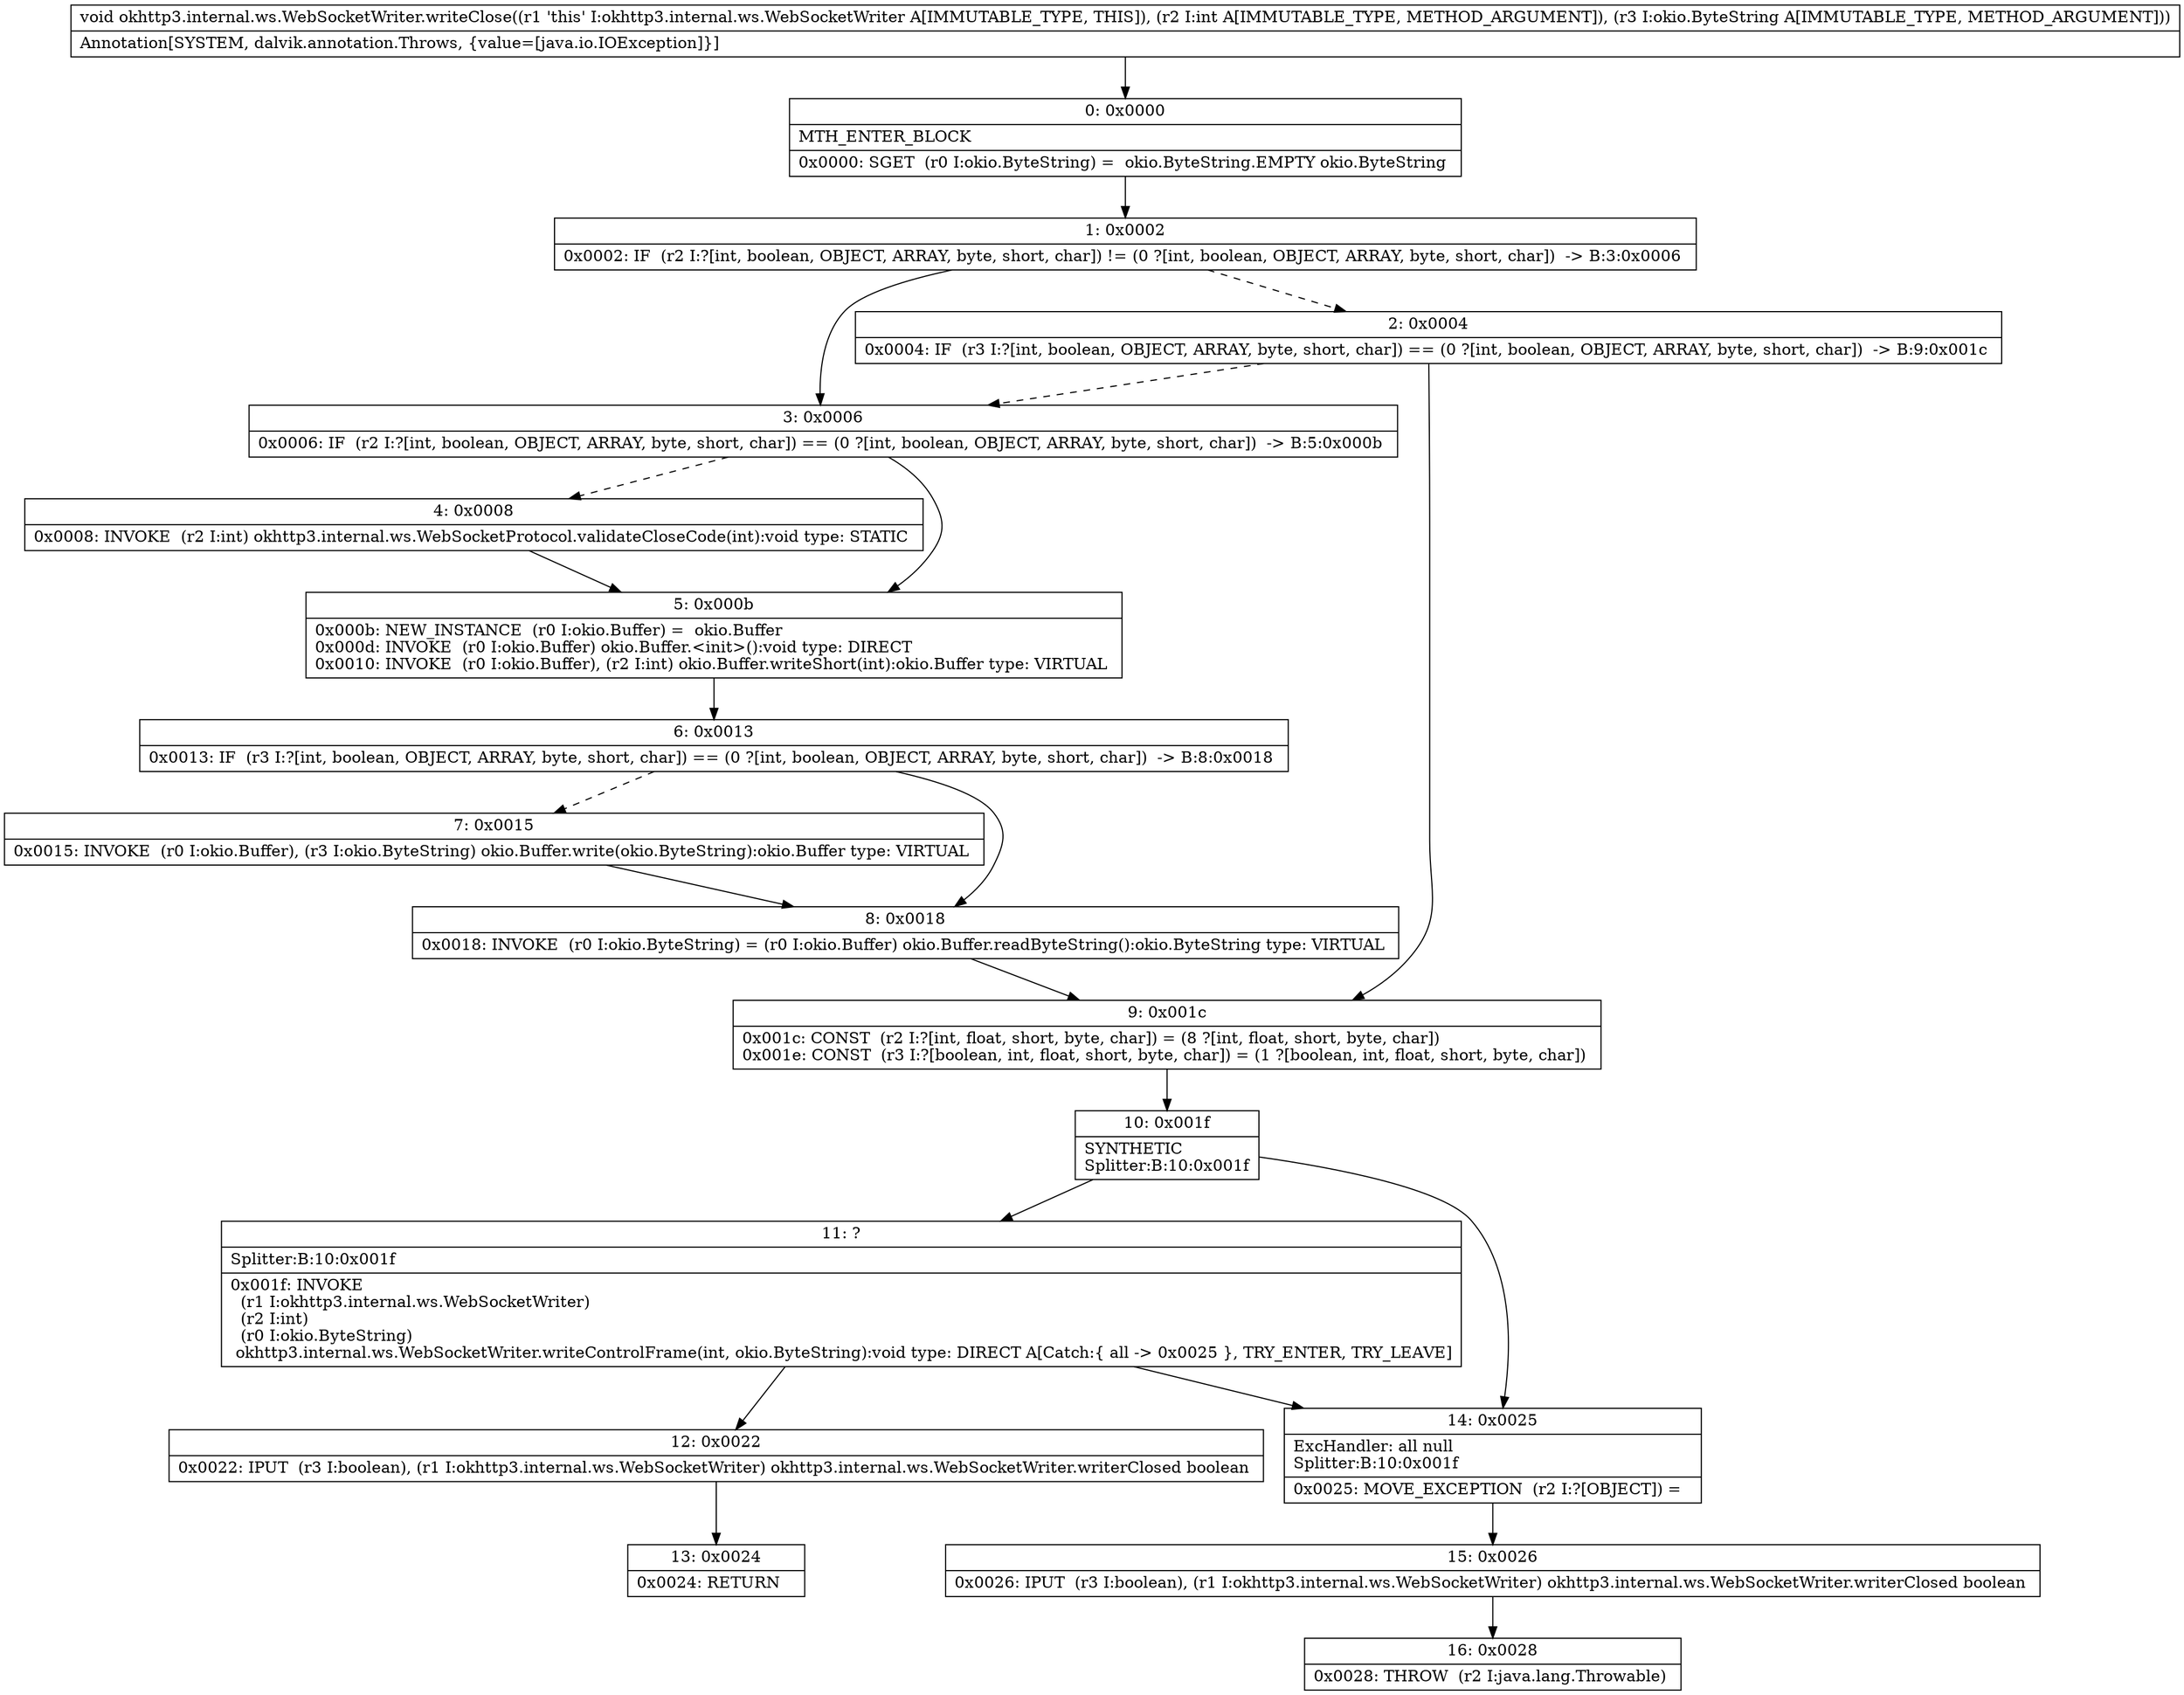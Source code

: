 digraph "CFG forokhttp3.internal.ws.WebSocketWriter.writeClose(ILokio\/ByteString;)V" {
Node_0 [shape=record,label="{0\:\ 0x0000|MTH_ENTER_BLOCK\l|0x0000: SGET  (r0 I:okio.ByteString) =  okio.ByteString.EMPTY okio.ByteString \l}"];
Node_1 [shape=record,label="{1\:\ 0x0002|0x0002: IF  (r2 I:?[int, boolean, OBJECT, ARRAY, byte, short, char]) != (0 ?[int, boolean, OBJECT, ARRAY, byte, short, char])  \-\> B:3:0x0006 \l}"];
Node_2 [shape=record,label="{2\:\ 0x0004|0x0004: IF  (r3 I:?[int, boolean, OBJECT, ARRAY, byte, short, char]) == (0 ?[int, boolean, OBJECT, ARRAY, byte, short, char])  \-\> B:9:0x001c \l}"];
Node_3 [shape=record,label="{3\:\ 0x0006|0x0006: IF  (r2 I:?[int, boolean, OBJECT, ARRAY, byte, short, char]) == (0 ?[int, boolean, OBJECT, ARRAY, byte, short, char])  \-\> B:5:0x000b \l}"];
Node_4 [shape=record,label="{4\:\ 0x0008|0x0008: INVOKE  (r2 I:int) okhttp3.internal.ws.WebSocketProtocol.validateCloseCode(int):void type: STATIC \l}"];
Node_5 [shape=record,label="{5\:\ 0x000b|0x000b: NEW_INSTANCE  (r0 I:okio.Buffer) =  okio.Buffer \l0x000d: INVOKE  (r0 I:okio.Buffer) okio.Buffer.\<init\>():void type: DIRECT \l0x0010: INVOKE  (r0 I:okio.Buffer), (r2 I:int) okio.Buffer.writeShort(int):okio.Buffer type: VIRTUAL \l}"];
Node_6 [shape=record,label="{6\:\ 0x0013|0x0013: IF  (r3 I:?[int, boolean, OBJECT, ARRAY, byte, short, char]) == (0 ?[int, boolean, OBJECT, ARRAY, byte, short, char])  \-\> B:8:0x0018 \l}"];
Node_7 [shape=record,label="{7\:\ 0x0015|0x0015: INVOKE  (r0 I:okio.Buffer), (r3 I:okio.ByteString) okio.Buffer.write(okio.ByteString):okio.Buffer type: VIRTUAL \l}"];
Node_8 [shape=record,label="{8\:\ 0x0018|0x0018: INVOKE  (r0 I:okio.ByteString) = (r0 I:okio.Buffer) okio.Buffer.readByteString():okio.ByteString type: VIRTUAL \l}"];
Node_9 [shape=record,label="{9\:\ 0x001c|0x001c: CONST  (r2 I:?[int, float, short, byte, char]) = (8 ?[int, float, short, byte, char]) \l0x001e: CONST  (r3 I:?[boolean, int, float, short, byte, char]) = (1 ?[boolean, int, float, short, byte, char]) \l}"];
Node_10 [shape=record,label="{10\:\ 0x001f|SYNTHETIC\lSplitter:B:10:0x001f\l}"];
Node_11 [shape=record,label="{11\:\ ?|Splitter:B:10:0x001f\l|0x001f: INVOKE  \l  (r1 I:okhttp3.internal.ws.WebSocketWriter)\l  (r2 I:int)\l  (r0 I:okio.ByteString)\l okhttp3.internal.ws.WebSocketWriter.writeControlFrame(int, okio.ByteString):void type: DIRECT A[Catch:\{ all \-\> 0x0025 \}, TRY_ENTER, TRY_LEAVE]\l}"];
Node_12 [shape=record,label="{12\:\ 0x0022|0x0022: IPUT  (r3 I:boolean), (r1 I:okhttp3.internal.ws.WebSocketWriter) okhttp3.internal.ws.WebSocketWriter.writerClosed boolean \l}"];
Node_13 [shape=record,label="{13\:\ 0x0024|0x0024: RETURN   \l}"];
Node_14 [shape=record,label="{14\:\ 0x0025|ExcHandler: all null\lSplitter:B:10:0x001f\l|0x0025: MOVE_EXCEPTION  (r2 I:?[OBJECT]) =  \l}"];
Node_15 [shape=record,label="{15\:\ 0x0026|0x0026: IPUT  (r3 I:boolean), (r1 I:okhttp3.internal.ws.WebSocketWriter) okhttp3.internal.ws.WebSocketWriter.writerClosed boolean \l}"];
Node_16 [shape=record,label="{16\:\ 0x0028|0x0028: THROW  (r2 I:java.lang.Throwable) \l}"];
MethodNode[shape=record,label="{void okhttp3.internal.ws.WebSocketWriter.writeClose((r1 'this' I:okhttp3.internal.ws.WebSocketWriter A[IMMUTABLE_TYPE, THIS]), (r2 I:int A[IMMUTABLE_TYPE, METHOD_ARGUMENT]), (r3 I:okio.ByteString A[IMMUTABLE_TYPE, METHOD_ARGUMENT]))  | Annotation[SYSTEM, dalvik.annotation.Throws, \{value=[java.io.IOException]\}]\l}"];
MethodNode -> Node_0;
Node_0 -> Node_1;
Node_1 -> Node_2[style=dashed];
Node_1 -> Node_3;
Node_2 -> Node_3[style=dashed];
Node_2 -> Node_9;
Node_3 -> Node_4[style=dashed];
Node_3 -> Node_5;
Node_4 -> Node_5;
Node_5 -> Node_6;
Node_6 -> Node_7[style=dashed];
Node_6 -> Node_8;
Node_7 -> Node_8;
Node_8 -> Node_9;
Node_9 -> Node_10;
Node_10 -> Node_11;
Node_10 -> Node_14;
Node_11 -> Node_12;
Node_11 -> Node_14;
Node_12 -> Node_13;
Node_14 -> Node_15;
Node_15 -> Node_16;
}


